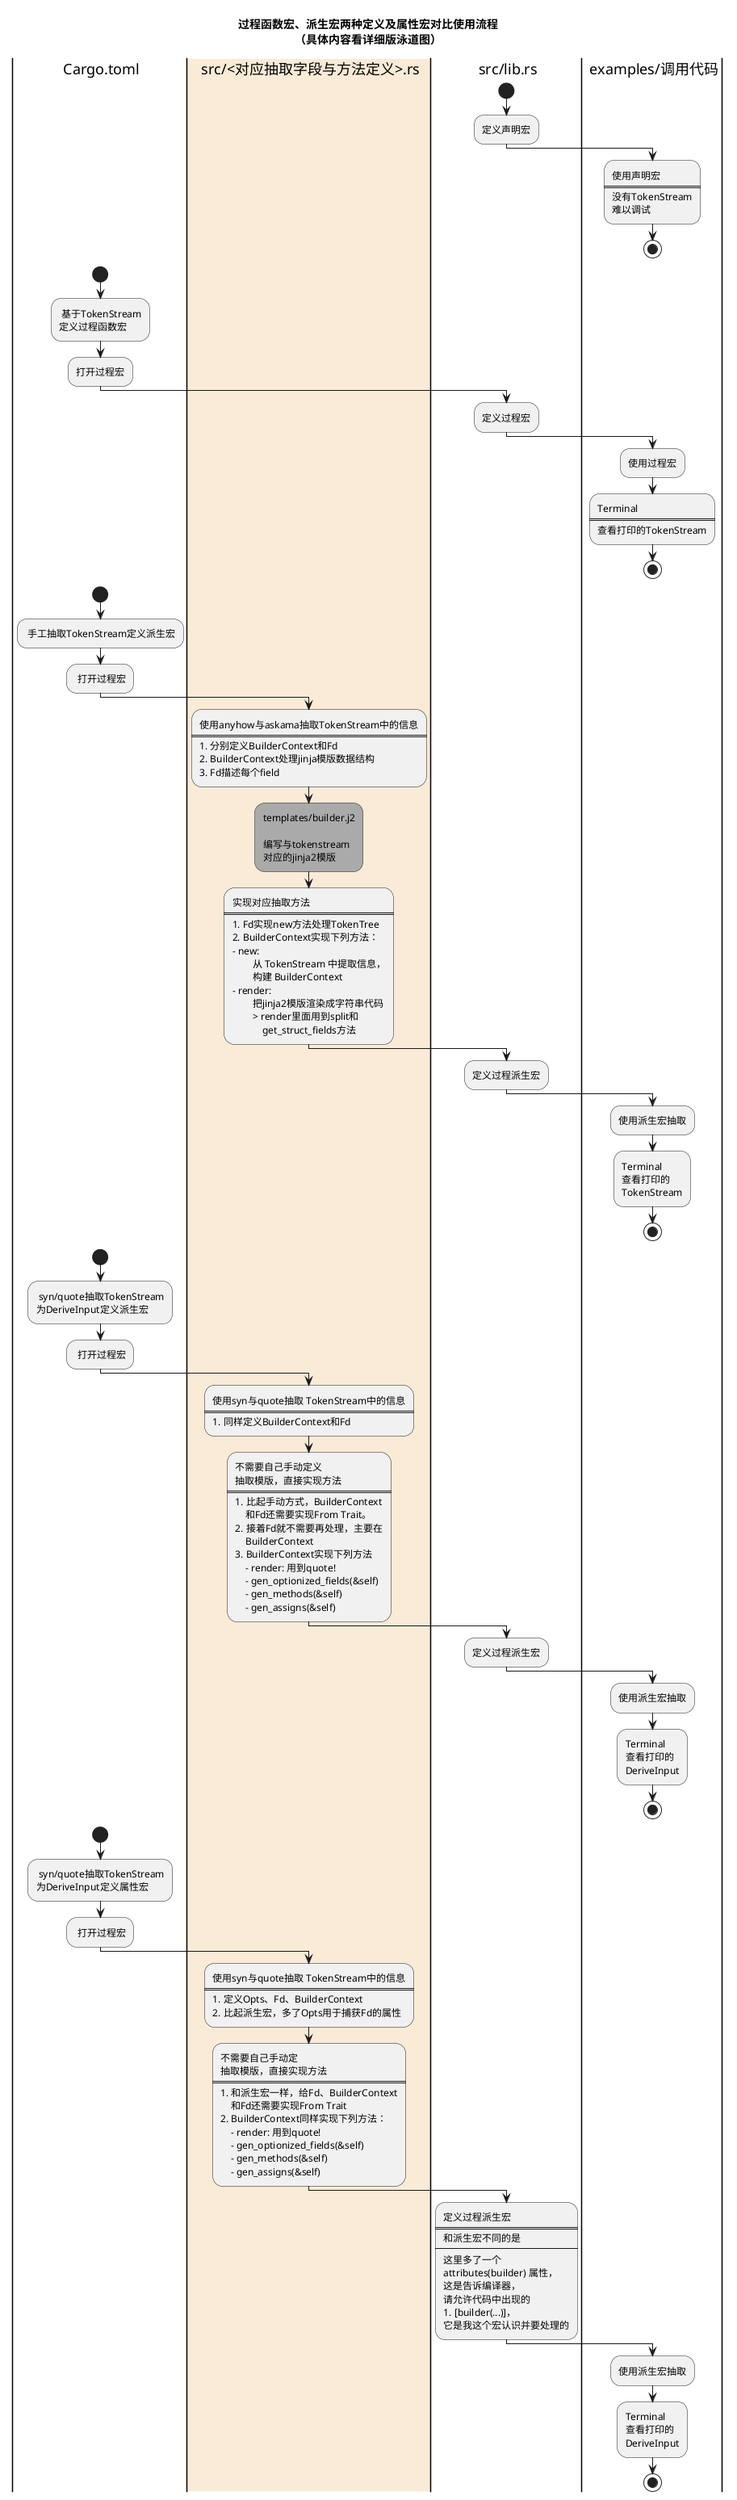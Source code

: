 @startuml
title 过程函数宏、派生宏两种定义及属性宏对比使用流程\n（具体内容看详细版泳道图）
|cargo| Cargo.toml
|#AntiqueWhite|d| src/<对应抽取字段与方法定义>.rs
|lib| src/lib.rs
|call| examples/调用代码
|lib|
start
:定义声明宏;
|call|
:使用声明宏
====
没有TokenStream
难以调试;
stop
|cargo|
start
: 基于TokenStream
定义过程函数宏;
:打开过程宏;
|lib|
:定义过程宏;
|call|
:使用过程宏;
:Terminal
====
查看打印的TokenStream;
stop
|cargo|
start
: 手工抽取TokenStream定义派生宏;
: 打开过程宏;
|d|
:使用anyhow与askama抽取TokenStream中的信息
====
1. 分别定义BuilderContext和Fd
2. BuilderContext处理jinja模版数据结构
3. Fd描述每个field;
#AAAAAA:templates/builder.j2\n\n编写与tokenstream\n对应的jinja2模版;
|d|
:实现对应抽取方法
====
1. Fd实现new方法处理TokenTree
2. BuilderContext实现下列方法：
- new:
        从 TokenStream 中提取信息，
        构建 BuilderContext
- render:
        把jinja2模版渲染成字符串代码
        > render里面用到split和
            get_struct_fields方法;
|lib|
:定义过程派生宏;
|call|
:使用派生宏抽取;
:Terminal
查看打印的
TokenStream;
stop
|cargo|
start
: syn/quote抽取TokenStream\n为DeriveInput定义派生宏;
: 打开过程宏;
|d|
:使用syn与quote抽取 TokenStream中的信息
====
1. 同样定义BuilderContext和Fd;
:不需要自己手动定义
抽取模版，直接实现方法
====
1. 比起手动方式，BuilderContext
    和Fd还需要实现From Trait。
2. 接着Fd就不需要再处理，主要在
    BuilderContext
3. BuilderContext实现下列方法
    - render: 用到quote!
    - gen_optionized_fields(&self)
    - gen_methods(&self)
    - gen_assigns(&self);
|lib|
:定义过程派生宏;
|call|
:使用派生宏抽取;
:Terminal
查看打印的
DeriveInput;
stop
|cargo|
start
: syn/quote抽取TokenStream\n为DeriveInput定义属性宏;
: 打开过程宏;
|d|
:使用syn与quote抽取 TokenStream中的信息
====
1. 定义Opts、Fd、BuilderContext
2. 比起派生宏，多了Opts用于捕获Fd的属性;
:不需要自己手动定
抽取模版，直接实现方法
====
1. 和派生宏一样，给Fd、BuilderContext
    和Fd还需要实现From Trait
2. BuilderContext同样实现下列方法：
    - render: 用到quote!
    - gen_optionized_fields(&self)
    - gen_methods(&self)
    - gen_assigns(&self);
|lib|
:定义过程派生宏
====
和派生宏不同的是
----
这里多了一个
attributes(builder) 属性，
这是告诉编译器，
请允许代码中出现的
#[builder(...)]，
它是我这个宏认识并要处理的;
|call|
:使用派生宏抽取;
:Terminal
查看打印的
DeriveInput;
stop
@enduml
